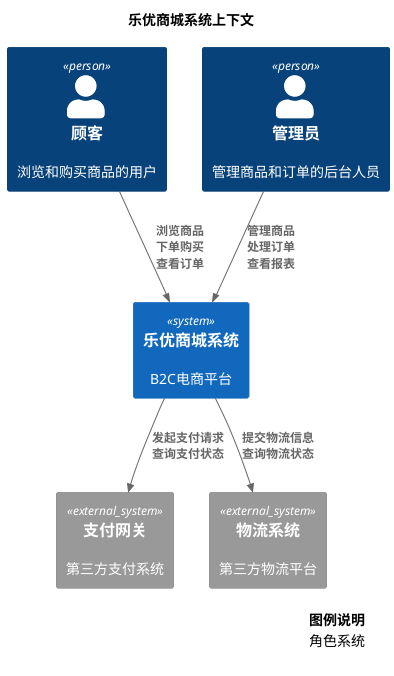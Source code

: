 @startuml 系统上下文图
!include <C4/C4_Context>

title 乐优商城系统上下文

Person(customer, "顾客", "浏览和购买商品的用户")
Person(admin, "管理员", "管理商品和订单的后台人员")

System(leyou, "乐优商城系统", "B2C电商平台")

System_Ext(payment, "支付网关", "第三方支付系统")
System_Ext(logistics, "物流系统", "第三方物流平台")

Rel(customer, leyou, "浏览商品\n下单购买\n查看订单")
Rel(admin, leyou, "管理商品\n处理订单\n查看报表")
Rel(leyou, payment, "发起支付请求\n查询支付状态")
Rel(leyou, logistics, "提交物流信息\n查询物流状态")

legend right
<color:#000000>**图例说明**</color>
|<color:#000000>角色</color>|<color:#000000>系统</color>|
endlegend

@enduml
